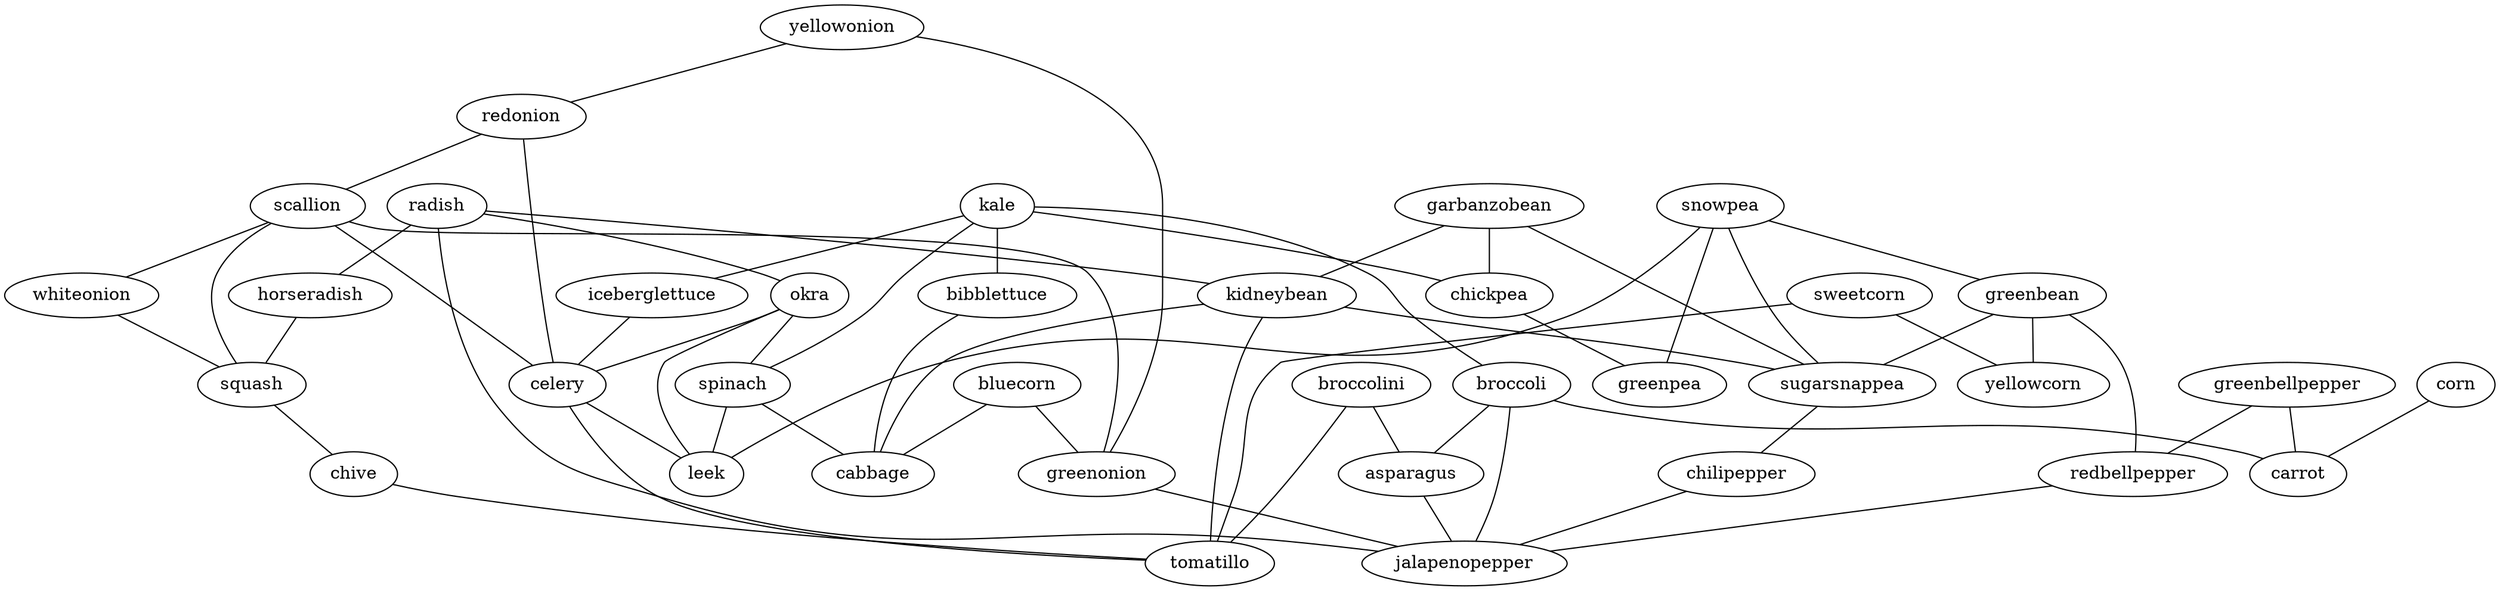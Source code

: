 strict graph G {
yellowonion;
kale;
radish;
garbanzobean;
chickpea;
okra;
spinach;
redonion;
snowpea;
iceberglettuce;
greenbean;
scallion;
celery;
horseradish;
sweetcorn;
kidneybean;
bluecorn;
sugarsnappea;
leek;
whiteonion;
greenbellpepper;
corn;
bibblettuce;
greenpea;
squash;
broccolini;
chive;
cabbage;
yellowcorn;
broccoli;
chilipepper;
asparagus;
greenonion;
redbellpepper;
carrot;
jalapenopepper;
tomatillo;
yellowonion -- greenonion  [weight=1];
yellowonion -- redonion  [weight=1];
kale -- spinach  [weight=1];
kale -- bibblettuce  [weight=1];
kale -- iceberglettuce  [weight=1];
kale -- chickpea  [weight=1];
kale -- broccoli  [weight=1];
radish -- jalapenopepper  [weight=1];
radish -- horseradish  [weight=1];
radish -- kidneybean  [weight=1];
radish -- okra  [weight=1];
garbanzobean -- kidneybean  [weight=1];
garbanzobean -- chickpea  [weight=1];
garbanzobean -- sugarsnappea  [weight=1];
chickpea -- greenpea  [weight=1];
okra -- spinach  [weight=1];
okra -- celery  [weight=1];
okra -- leek  [weight=1];
spinach -- cabbage  [weight=1];
spinach -- leek  [weight=1];
redonion -- celery  [weight=1];
redonion -- scallion  [weight=1];
snowpea -- greenpea  [weight=1];
snowpea -- greenbean  [weight=1];
snowpea -- sugarsnappea  [weight=1];
snowpea -- leek  [weight=1];
iceberglettuce -- celery  [weight=1];
greenbean -- sugarsnappea  [weight=1];
greenbean -- yellowcorn  [weight=1];
greenbean -- redbellpepper  [weight=1];
scallion -- whiteonion  [weight=1];
scallion -- greenonion  [weight=1];
scallion -- squash  [weight=1];
scallion -- celery  [weight=1];
celery -- leek  [weight=1];
celery -- tomatillo  [weight=1];
horseradish -- squash  [weight=1];
sweetcorn -- yellowcorn  [weight=1];
sweetcorn -- tomatillo  [weight=1];
kidneybean -- cabbage  [weight=1];
kidneybean -- sugarsnappea  [weight=1];
kidneybean -- tomatillo  [weight=1];
bluecorn -- greenonion  [weight=1];
bluecorn -- cabbage  [weight=1];
sugarsnappea -- chilipepper  [weight=1];
whiteonion -- squash  [weight=1];
greenbellpepper -- carrot  [weight=1];
greenbellpepper -- redbellpepper  [weight=1];
corn -- carrot  [weight=1];
bibblettuce -- cabbage  [weight=1];
squash -- chive  [weight=1];
broccolini -- asparagus  [weight=1];
broccolini -- tomatillo  [weight=1];
chive -- tomatillo  [weight=1];
broccoli -- jalapenopepper  [weight=1];
broccoli -- asparagus  [weight=1];
broccoli -- carrot  [weight=1];
chilipepper -- jalapenopepper  [weight=1];
asparagus -- jalapenopepper  [weight=1];
greenonion -- jalapenopepper  [weight=1];
redbellpepper -- jalapenopepper  [weight=1];
}
